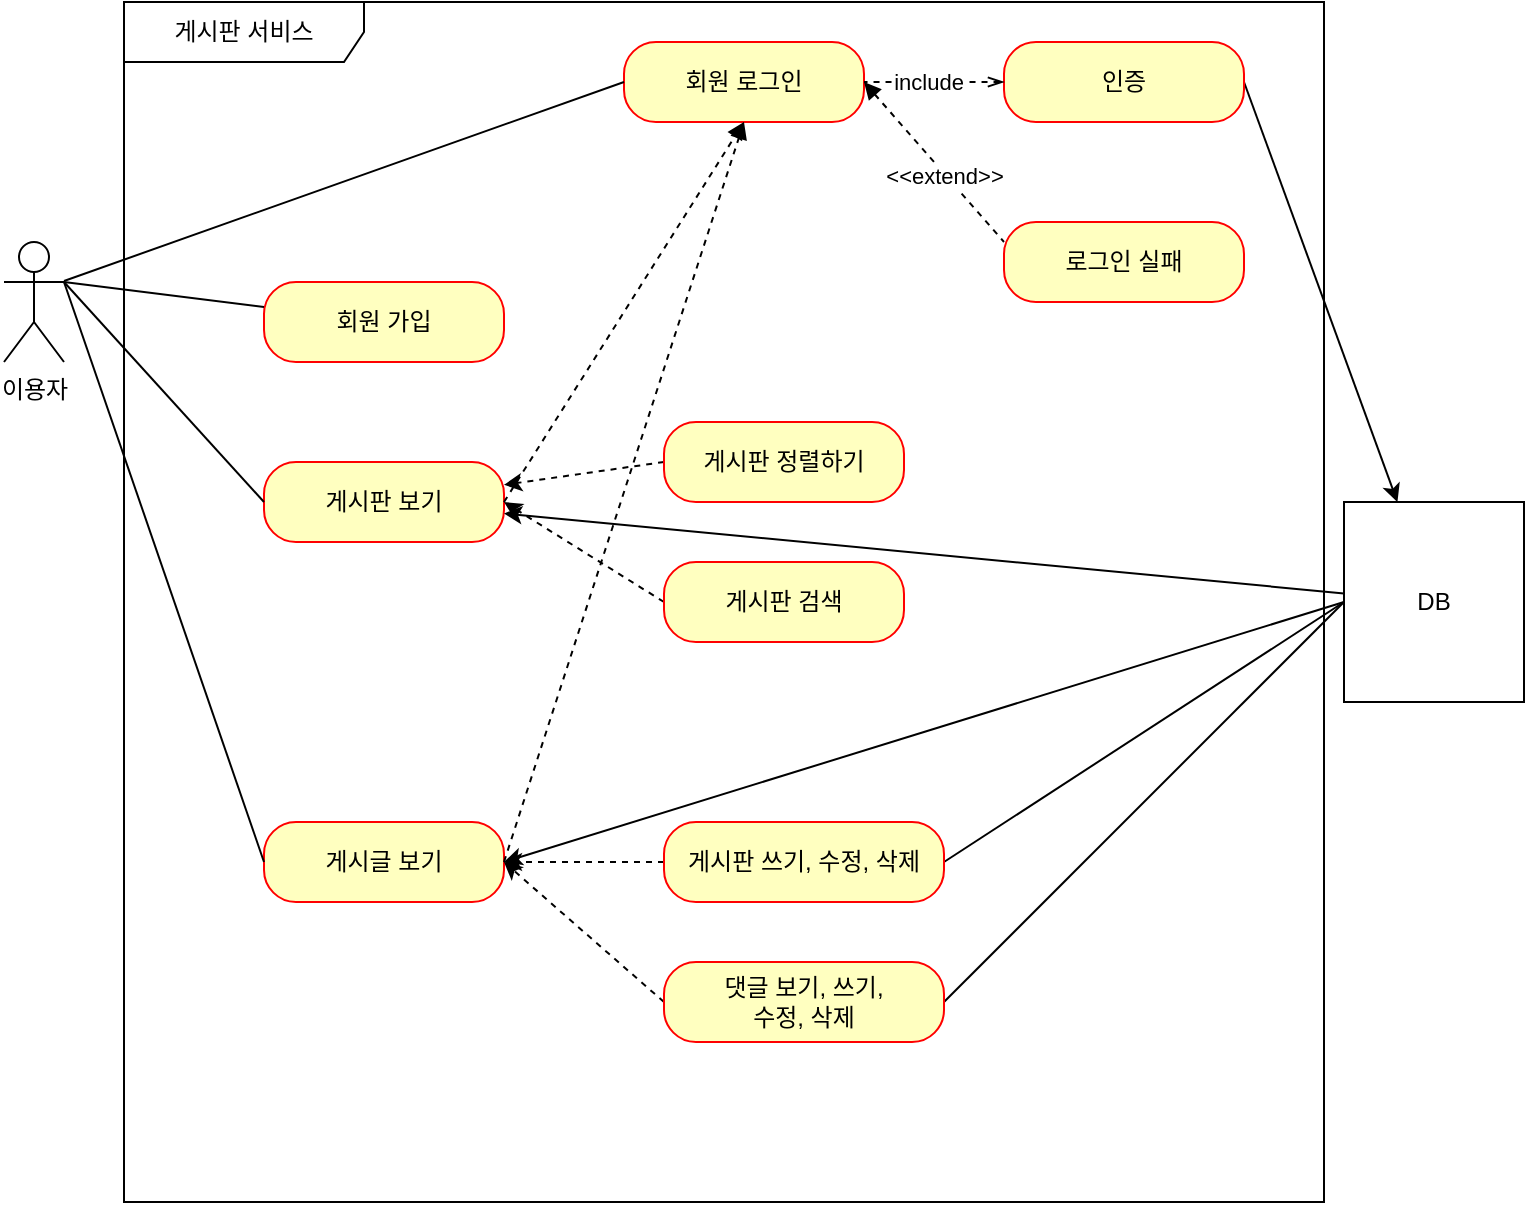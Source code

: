 <mxfile version="22.0.8" type="github">
  <diagram name="페이지-1" id="31EgaM5gPdeL9ONdDeEs">
    <mxGraphModel dx="1418" dy="751" grid="1" gridSize="10" guides="1" tooltips="1" connect="1" arrows="1" fold="1" page="1" pageScale="1" pageWidth="827" pageHeight="1169" math="0" shadow="0">
      <root>
        <mxCell id="0" />
        <mxCell id="1" parent="0" />
        <mxCell id="hyORK3OSxc5vSRg9WI-D-1" value="이용자" style="shape=umlActor;verticalLabelPosition=bottom;verticalAlign=top;html=1;" vertex="1" parent="1">
          <mxGeometry x="60" y="160" width="30" height="60" as="geometry" />
        </mxCell>
        <mxCell id="hyORK3OSxc5vSRg9WI-D-2" value="게시판 서비스" style="shape=umlFrame;whiteSpace=wrap;html=1;pointerEvents=0;width=120;height=30;" vertex="1" parent="1">
          <mxGeometry x="120" y="40" width="600" height="600" as="geometry" />
        </mxCell>
        <mxCell id="hyORK3OSxc5vSRg9WI-D-8" value="회원 가입" style="rounded=1;whiteSpace=wrap;html=1;arcSize=40;fontColor=#000000;fillColor=#ffffc0;strokeColor=#ff0000;" vertex="1" parent="1">
          <mxGeometry x="190" y="180" width="120" height="40" as="geometry" />
        </mxCell>
        <mxCell id="hyORK3OSxc5vSRg9WI-D-10" value="게시판 보기" style="rounded=1;whiteSpace=wrap;html=1;arcSize=40;fontColor=#000000;fillColor=#ffffc0;strokeColor=#ff0000;" vertex="1" parent="1">
          <mxGeometry x="190" y="270" width="120" height="40" as="geometry" />
        </mxCell>
        <mxCell id="hyORK3OSxc5vSRg9WI-D-11" value="게시글 보기" style="rounded=1;whiteSpace=wrap;html=1;arcSize=40;fontColor=#000000;fillColor=#ffffc0;strokeColor=#ff0000;" vertex="1" parent="1">
          <mxGeometry x="190" y="450" width="120" height="40" as="geometry" />
        </mxCell>
        <mxCell id="hyORK3OSxc5vSRg9WI-D-12" value="회원 로그인" style="rounded=1;whiteSpace=wrap;html=1;arcSize=40;fontColor=#000000;fillColor=#ffffc0;strokeColor=#ff0000;" vertex="1" parent="1">
          <mxGeometry x="370" y="60" width="120" height="40" as="geometry" />
        </mxCell>
        <mxCell id="hyORK3OSxc5vSRg9WI-D-41" style="rounded=0;orthogonalLoop=1;jettySize=auto;html=1;exitX=1;exitY=0.5;exitDx=0;exitDy=0;" edge="1" parent="1" source="hyORK3OSxc5vSRg9WI-D-13" target="hyORK3OSxc5vSRg9WI-D-39">
          <mxGeometry relative="1" as="geometry" />
        </mxCell>
        <mxCell id="hyORK3OSxc5vSRg9WI-D-13" value="인증" style="rounded=1;whiteSpace=wrap;html=1;arcSize=40;fontColor=#000000;fillColor=#ffffc0;strokeColor=#ff0000;" vertex="1" parent="1">
          <mxGeometry x="560" y="60" width="120" height="40" as="geometry" />
        </mxCell>
        <mxCell id="hyORK3OSxc5vSRg9WI-D-25" style="rounded=0;orthogonalLoop=1;jettySize=auto;html=1;strokeColor=default;endArrow=none;endFill=0;dashed=1;startArrow=block;startFill=1;entryX=0;entryY=0.25;entryDx=0;entryDy=0;exitX=1;exitY=0.5;exitDx=0;exitDy=0;" edge="1" parent="1" source="hyORK3OSxc5vSRg9WI-D-12" target="hyORK3OSxc5vSRg9WI-D-14">
          <mxGeometry relative="1" as="geometry" />
        </mxCell>
        <mxCell id="hyORK3OSxc5vSRg9WI-D-30" value="&amp;lt;&amp;lt;extend&amp;gt;&amp;gt;" style="edgeLabel;html=1;align=center;verticalAlign=middle;resizable=0;points=[];" vertex="1" connectable="0" parent="hyORK3OSxc5vSRg9WI-D-25">
          <mxGeometry x="0.221" y="4" relative="1" as="geometry">
            <mxPoint x="-6" as="offset" />
          </mxGeometry>
        </mxCell>
        <mxCell id="hyORK3OSxc5vSRg9WI-D-14" value="로그인 실패" style="rounded=1;whiteSpace=wrap;html=1;arcSize=40;fontColor=#000000;fillColor=#ffffc0;strokeColor=#ff0000;" vertex="1" parent="1">
          <mxGeometry x="560" y="150" width="120" height="40" as="geometry" />
        </mxCell>
        <mxCell id="hyORK3OSxc5vSRg9WI-D-34" style="rounded=0;orthogonalLoop=1;jettySize=auto;html=1;exitX=0;exitY=0.5;exitDx=0;exitDy=0;dashed=1;" edge="1" parent="1" source="hyORK3OSxc5vSRg9WI-D-15" target="hyORK3OSxc5vSRg9WI-D-10">
          <mxGeometry relative="1" as="geometry" />
        </mxCell>
        <mxCell id="hyORK3OSxc5vSRg9WI-D-15" value="게시판 정렬하기" style="rounded=1;whiteSpace=wrap;html=1;arcSize=40;fontColor=#000000;fillColor=#ffffc0;strokeColor=#ff0000;" vertex="1" parent="1">
          <mxGeometry x="390" y="250" width="120" height="40" as="geometry" />
        </mxCell>
        <mxCell id="hyORK3OSxc5vSRg9WI-D-35" style="rounded=0;orthogonalLoop=1;jettySize=auto;html=1;exitX=0;exitY=0.5;exitDx=0;exitDy=0;dashed=1;" edge="1" parent="1" source="hyORK3OSxc5vSRg9WI-D-16">
          <mxGeometry relative="1" as="geometry">
            <mxPoint x="310" y="290" as="targetPoint" />
          </mxGeometry>
        </mxCell>
        <mxCell id="hyORK3OSxc5vSRg9WI-D-16" value="게시판 검색" style="rounded=1;whiteSpace=wrap;html=1;arcSize=40;fontColor=#000000;fillColor=#ffffc0;strokeColor=#ff0000;" vertex="1" parent="1">
          <mxGeometry x="390" y="320" width="120" height="40" as="geometry" />
        </mxCell>
        <mxCell id="hyORK3OSxc5vSRg9WI-D-38" style="rounded=0;orthogonalLoop=1;jettySize=auto;html=1;exitX=0;exitY=0.5;exitDx=0;exitDy=0;dashed=1;" edge="1" parent="1" source="hyORK3OSxc5vSRg9WI-D-17">
          <mxGeometry relative="1" as="geometry">
            <mxPoint x="310" y="470" as="targetPoint" />
          </mxGeometry>
        </mxCell>
        <mxCell id="hyORK3OSxc5vSRg9WI-D-47" style="rounded=0;orthogonalLoop=1;jettySize=auto;html=1;exitX=1;exitY=0.5;exitDx=0;exitDy=0;entryX=0;entryY=0.5;entryDx=0;entryDy=0;endArrow=none;endFill=0;" edge="1" parent="1" source="hyORK3OSxc5vSRg9WI-D-17" target="hyORK3OSxc5vSRg9WI-D-39">
          <mxGeometry relative="1" as="geometry" />
        </mxCell>
        <mxCell id="hyORK3OSxc5vSRg9WI-D-17" value="게시판 쓰기, 수정, 삭제" style="rounded=1;whiteSpace=wrap;html=1;arcSize=40;fontColor=#000000;fillColor=#ffffc0;strokeColor=#ff0000;" vertex="1" parent="1">
          <mxGeometry x="390" y="450" width="140" height="40" as="geometry" />
        </mxCell>
        <mxCell id="hyORK3OSxc5vSRg9WI-D-37" style="rounded=0;orthogonalLoop=1;jettySize=auto;html=1;exitX=0;exitY=0.5;exitDx=0;exitDy=0;entryX=1;entryY=0.5;entryDx=0;entryDy=0;dashed=1;" edge="1" parent="1" source="hyORK3OSxc5vSRg9WI-D-18" target="hyORK3OSxc5vSRg9WI-D-11">
          <mxGeometry relative="1" as="geometry" />
        </mxCell>
        <mxCell id="hyORK3OSxc5vSRg9WI-D-48" style="rounded=0;orthogonalLoop=1;jettySize=auto;html=1;exitX=1;exitY=0.5;exitDx=0;exitDy=0;entryX=0;entryY=0.5;entryDx=0;entryDy=0;endArrow=none;endFill=0;" edge="1" parent="1" source="hyORK3OSxc5vSRg9WI-D-18" target="hyORK3OSxc5vSRg9WI-D-39">
          <mxGeometry relative="1" as="geometry" />
        </mxCell>
        <mxCell id="hyORK3OSxc5vSRg9WI-D-18" value="댓글 보기, 쓰기, &lt;br&gt;수정, 삭제" style="rounded=1;whiteSpace=wrap;html=1;arcSize=40;fontColor=#000000;fillColor=#ffffc0;strokeColor=#ff0000;" vertex="1" parent="1">
          <mxGeometry x="390" y="520" width="140" height="40" as="geometry" />
        </mxCell>
        <mxCell id="hyORK3OSxc5vSRg9WI-D-19" value="" style="endArrow=none;html=1;rounded=0;entryX=1;entryY=0.333;entryDx=0;entryDy=0;entryPerimeter=0;" edge="1" parent="1" source="hyORK3OSxc5vSRg9WI-D-8" target="hyORK3OSxc5vSRg9WI-D-1">
          <mxGeometry width="50" height="50" relative="1" as="geometry">
            <mxPoint x="390" y="380" as="sourcePoint" />
            <mxPoint x="440" y="330" as="targetPoint" />
          </mxGeometry>
        </mxCell>
        <mxCell id="hyORK3OSxc5vSRg9WI-D-20" value="" style="endArrow=none;html=1;rounded=0;entryX=1;entryY=0.333;entryDx=0;entryDy=0;entryPerimeter=0;exitX=0;exitY=0.5;exitDx=0;exitDy=0;" edge="1" parent="1" source="hyORK3OSxc5vSRg9WI-D-12">
          <mxGeometry width="50" height="50" relative="1" as="geometry">
            <mxPoint x="150" y="179.5" as="sourcePoint" />
            <mxPoint x="90" y="179.5" as="targetPoint" />
          </mxGeometry>
        </mxCell>
        <mxCell id="hyORK3OSxc5vSRg9WI-D-21" value="" style="endArrow=none;html=1;rounded=0;entryX=1;entryY=0.333;entryDx=0;entryDy=0;entryPerimeter=0;exitX=0;exitY=0.5;exitDx=0;exitDy=0;" edge="1" parent="1" source="hyORK3OSxc5vSRg9WI-D-10" target="hyORK3OSxc5vSRg9WI-D-1">
          <mxGeometry width="50" height="50" relative="1" as="geometry">
            <mxPoint x="210" y="243" as="sourcePoint" />
            <mxPoint x="110" y="230" as="targetPoint" />
          </mxGeometry>
        </mxCell>
        <mxCell id="hyORK3OSxc5vSRg9WI-D-22" value="" style="endArrow=none;html=1;rounded=0;entryX=1;entryY=0.333;entryDx=0;entryDy=0;entryPerimeter=0;exitX=0;exitY=0.5;exitDx=0;exitDy=0;" edge="1" parent="1" source="hyORK3OSxc5vSRg9WI-D-11" target="hyORK3OSxc5vSRg9WI-D-1">
          <mxGeometry width="50" height="50" relative="1" as="geometry">
            <mxPoint x="210" y="213" as="sourcePoint" />
            <mxPoint x="110" y="200" as="targetPoint" />
          </mxGeometry>
        </mxCell>
        <mxCell id="hyORK3OSxc5vSRg9WI-D-23" value="" style="endArrow=none;html=1;rounded=0;entryX=1;entryY=0.5;entryDx=0;entryDy=0;exitX=0;exitY=0.5;exitDx=0;exitDy=0;dashed=1;startArrow=openThin;startFill=0;" edge="1" parent="1" source="hyORK3OSxc5vSRg9WI-D-13" target="hyORK3OSxc5vSRg9WI-D-12">
          <mxGeometry width="50" height="50" relative="1" as="geometry">
            <mxPoint x="580" y="100" as="sourcePoint" />
            <mxPoint x="480" y="87" as="targetPoint" />
          </mxGeometry>
        </mxCell>
        <mxCell id="hyORK3OSxc5vSRg9WI-D-26" value="include" style="edgeLabel;html=1;align=center;verticalAlign=middle;resizable=0;points=[];" vertex="1" connectable="0" parent="hyORK3OSxc5vSRg9WI-D-23">
          <mxGeometry x="-0.371" y="3" relative="1" as="geometry">
            <mxPoint x="-16" y="-3" as="offset" />
          </mxGeometry>
        </mxCell>
        <mxCell id="hyORK3OSxc5vSRg9WI-D-32" value="" style="endArrow=block;html=1;rounded=0;entryX=0.5;entryY=1;entryDx=0;entryDy=0;exitX=1;exitY=0.5;exitDx=0;exitDy=0;endFill=1;dashed=1;" edge="1" parent="1" source="hyORK3OSxc5vSRg9WI-D-10" target="hyORK3OSxc5vSRg9WI-D-12">
          <mxGeometry width="50" height="50" relative="1" as="geometry">
            <mxPoint x="390" y="380" as="sourcePoint" />
            <mxPoint x="440" y="330" as="targetPoint" />
            <Array as="points" />
          </mxGeometry>
        </mxCell>
        <mxCell id="hyORK3OSxc5vSRg9WI-D-33" value="" style="endArrow=block;html=1;rounded=0;entryX=0.5;entryY=1;entryDx=0;entryDy=0;exitX=1;exitY=0.5;exitDx=0;exitDy=0;endFill=1;dashed=1;" edge="1" parent="1" source="hyORK3OSxc5vSRg9WI-D-11" target="hyORK3OSxc5vSRg9WI-D-12">
          <mxGeometry width="50" height="50" relative="1" as="geometry">
            <mxPoint x="320" y="300" as="sourcePoint" />
            <mxPoint x="440" y="110" as="targetPoint" />
            <Array as="points" />
          </mxGeometry>
        </mxCell>
        <mxCell id="hyORK3OSxc5vSRg9WI-D-42" style="rounded=0;orthogonalLoop=1;jettySize=auto;html=1;" edge="1" parent="1" source="hyORK3OSxc5vSRg9WI-D-39" target="hyORK3OSxc5vSRg9WI-D-10">
          <mxGeometry relative="1" as="geometry" />
        </mxCell>
        <mxCell id="hyORK3OSxc5vSRg9WI-D-45" style="rounded=0;orthogonalLoop=1;jettySize=auto;html=1;exitX=0;exitY=0.5;exitDx=0;exitDy=0;entryX=1;entryY=0.5;entryDx=0;entryDy=0;" edge="1" parent="1" source="hyORK3OSxc5vSRg9WI-D-39" target="hyORK3OSxc5vSRg9WI-D-11">
          <mxGeometry relative="1" as="geometry" />
        </mxCell>
        <mxCell id="hyORK3OSxc5vSRg9WI-D-39" value="DB" style="html=1;dropTarget=0;whiteSpace=wrap;" vertex="1" parent="1">
          <mxGeometry x="730" y="290" width="90" height="100" as="geometry" />
        </mxCell>
      </root>
    </mxGraphModel>
  </diagram>
</mxfile>
